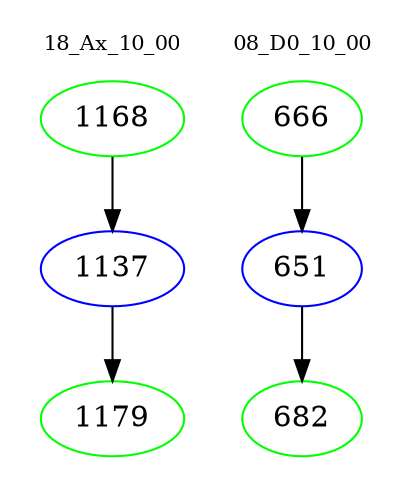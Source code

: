 digraph{
subgraph cluster_0 {
color = white
label = "18_Ax_10_00";
fontsize=10;
T0_1168 [label="1168", color="green"]
T0_1168 -> T0_1137 [color="black"]
T0_1137 [label="1137", color="blue"]
T0_1137 -> T0_1179 [color="black"]
T0_1179 [label="1179", color="green"]
}
subgraph cluster_1 {
color = white
label = "08_D0_10_00";
fontsize=10;
T1_666 [label="666", color="green"]
T1_666 -> T1_651 [color="black"]
T1_651 [label="651", color="blue"]
T1_651 -> T1_682 [color="black"]
T1_682 [label="682", color="green"]
}
}
